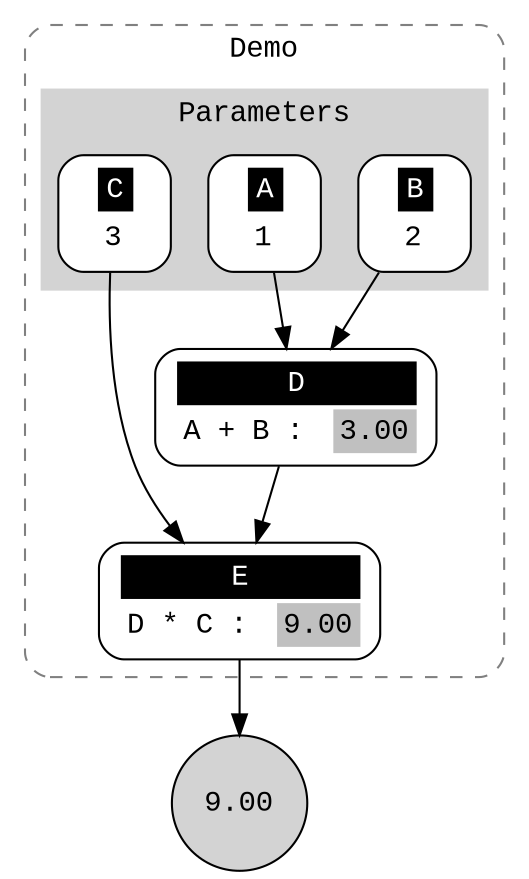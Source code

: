 digraph FluentCalculations {
	subgraph cluster_0 {
		"label"="Demo"
		"color"="#808080"
		"style"="dashed, rounded"
		"penwidth"="1"
		"fontname"="Courier New"
		E_value [
			"penwidth"=1.00
			"fillcolor"="#FFFFFF"
			"shape"="Mrecord"
			"style"="filled"
			"fontname"="Courier New"
			"label"=<
            <table border="0" cellborder="0" cellpadding="3" bgcolor="white">
                <tr>
                    <td bgcolor="black" align="center" colspan="2"><font color="white">E</font></td>
                </tr>
                 <tr>
                <td align="left" port="r1">D * C : </td>
                <td bgcolor="grey" align="center">9.00</td>
            </tr>
            </table>>
		]
		E_value [
			"penwidth"=1.00
			"fillcolor"="#FFFFFF"
			"shape"="Mrecord"
			"style"="filled"
			"fontname"="Courier New"
			"label"=<
            <table border="0" cellborder="0" cellpadding="3" bgcolor="white">
                <tr>
                    <td bgcolor="black" align="center" colspan="2"><font color="white">E</font></td>
                </tr>
                 <tr>
                <td align="left" port="r1">D * C : </td>
                <td bgcolor="grey" align="center">9.00</td>
            </tr>
            </table>>
		]
		subgraph cluster_0 {
			"label"="Parameters"
			"color"="#D3D3D3"
			"style"="filled, solid"
			"penwidth"="1"
			"fontname"="Courier New"
			C_value [
				"penwidth"=1.00
				"fillcolor"="#FFFFFF"
				"shape"="Mrecord"
				"style"="filled"
				"fontname"="Courier New"
				"label"=<
            <table border="0" cellborder="0" cellpadding="3" bgcolor="white">
                <tr>
                    <td bgcolor="black" align="center" colspan="2"><font color="white">C</font></td>
                </tr>
                 <tr>
                <td align="center" port="r1">3</td>
            </tr>
            </table>>
			]
			C_value [
				"penwidth"=1.00
				"fillcolor"="#FFFFFF"
				"shape"="Mrecord"
				"style"="filled"
				"fontname"="Courier New"
				"label"=<
            <table border="0" cellborder="0" cellpadding="3" bgcolor="white">
                <tr>
                    <td bgcolor="black" align="center" colspan="2"><font color="white">C</font></td>
                </tr>
                 <tr>
                <td align="center" port="r1">3</td>
            </tr>
            </table>>
			]
			A_value [
				"penwidth"=1.00
				"fillcolor"="#FFFFFF"
				"shape"="Mrecord"
				"style"="filled"
				"fontname"="Courier New"
				"label"=<
            <table border="0" cellborder="0" cellpadding="3" bgcolor="white">
                <tr>
                    <td bgcolor="black" align="center" colspan="2"><font color="white">A</font></td>
                </tr>
                 <tr>
                <td align="center" port="r1">1</td>
            </tr>
            </table>>
			]
			A_value [
				"penwidth"=1.00
				"fillcolor"="#FFFFFF"
				"shape"="Mrecord"
				"style"="filled"
				"fontname"="Courier New"
				"label"=<
            <table border="0" cellborder="0" cellpadding="3" bgcolor="white">
                <tr>
                    <td bgcolor="black" align="center" colspan="2"><font color="white">A</font></td>
                </tr>
                 <tr>
                <td align="center" port="r1">1</td>
            </tr>
            </table>>
			]
			B_value [
				"penwidth"=1.00
				"fillcolor"="#FFFFFF"
				"shape"="Mrecord"
				"style"="filled"
				"fontname"="Courier New"
				"label"=<
            <table border="0" cellborder="0" cellpadding="3" bgcolor="white">
                <tr>
                    <td bgcolor="black" align="center" colspan="2"><font color="white">B</font></td>
                </tr>
                 <tr>
                <td align="center" port="r1">2</td>
            </tr>
            </table>>
			]
			B_value [
				"penwidth"=1.00
				"fillcolor"="#FFFFFF"
				"shape"="Mrecord"
				"style"="filled"
				"fontname"="Courier New"
				"label"=<
            <table border="0" cellborder="0" cellpadding="3" bgcolor="white">
                <tr>
                    <td bgcolor="black" align="center" colspan="2"><font color="white">B</font></td>
                </tr>
                 <tr>
                <td align="center" port="r1">2</td>
            </tr>
            </table>>
			]
		}
		D_value [
			"penwidth"=1.00
			"fillcolor"="#FFFFFF"
			"shape"="Mrecord"
			"style"="filled"
			"fontname"="Courier New"
			"label"=<
            <table border="0" cellborder="0" cellpadding="3" bgcolor="white">
                <tr>
                    <td bgcolor="black" align="center" colspan="2"><font color="white">D</font></td>
                </tr>
                 <tr>
                <td align="left" port="r1">A + B : </td>
                <td bgcolor="grey" align="center">3.00</td>
            </tr>
            </table>>
		]
		D_value [
			"penwidth"=1.00
			"fillcolor"="#FFFFFF"
			"shape"="Mrecord"
			"style"="filled"
			"fontname"="Courier New"
			"label"=<
            <table border="0" cellborder="0" cellpadding="3" bgcolor="white">
                <tr>
                    <td bgcolor="black" align="center" colspan="2"><font color="white">D</font></td>
                </tr>
                 <tr>
                <td align="left" port="r1">A + B : </td>
                <td bgcolor="grey" align="center">3.00</td>
            </tr>
            </table>>
		]
	}
	C_value -> E_value [
		"style"="solid"
		"arrowhead"="normal"
	]
	A_value -> D_value [
		"style"="solid"
		"arrowhead"="normal"
	]
	B_value -> D_value [
		"style"="solid"
		"arrowhead"="normal"
	]
	D_value -> E_value [
		"style"="solid"
		"arrowhead"="normal"
	]
	E_result [
		"penwidth"=1.00
		"fillcolor"="#D3D3D3"
		"shape"="circle"
		"style"="filled"
		"label"="9.00"
		"fontname"="Courier New"
	]
	E_value -> E_result [
		"style"="solid"
		"arrowhead"="normal"
	]
}
